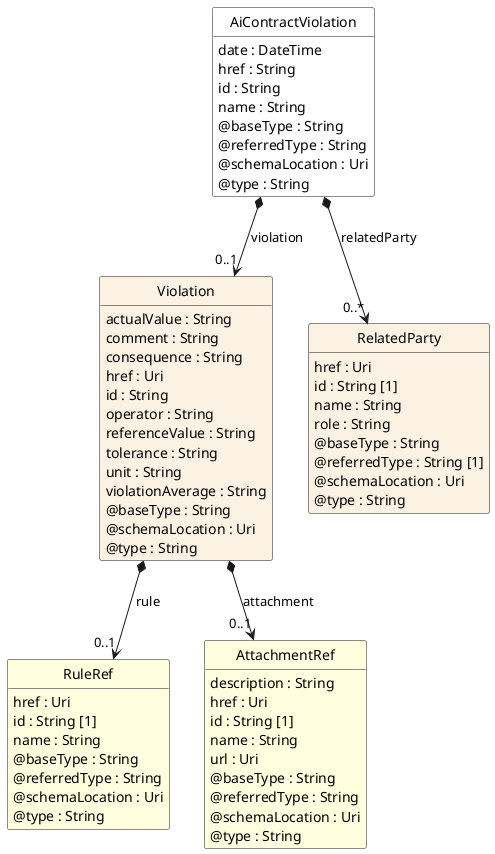 @startuml
hide circle
hide methods
hide stereotype
show <<Enumeration>> stereotype
skinparam class {
   BackgroundColor<<Enumeration>> #E6F5F7
   BackgroundColor<<Ref>> #FFFFE0
   BackgroundColor<<Pivot>> #FFFFFFF
   BackgroundColor<<SimpleType>> #E2F0DA
   BackgroundColor #FCF2E3
}

class AiContractViolation <<Pivot>> {
    date : DateTime
    href : String
    id : String
    name : String
    @baseType : String
    @referredType : String
    @schemaLocation : Uri
    @type : String
}

class Violation  {
    actualValue : String
    comment : String
    consequence : String
    href : Uri
    id : String
    operator : String
    referenceValue : String
    tolerance : String
    unit : String
    violationAverage : String
    @baseType : String
    @schemaLocation : Uri
    @type : String
}

class RuleRef  <<Ref>> {
    href : Uri
    id : String [1]
    name : String
    @baseType : String
    @referredType : String
    @schemaLocation : Uri
    @type : String
}

class AttachmentRef  <<Ref>> {
    description : String
    href : Uri
    id : String [1]
    name : String
    url : Uri
    @baseType : String
    @referredType : String
    @schemaLocation : Uri
    @type : String
}

class RelatedParty  {
    href : Uri
    id : String [1]
    name : String
    role : String
    @baseType : String
    @referredType : String [1]
    @schemaLocation : Uri
    @type : String
}

AiContractViolation *-->  "0..*" RelatedParty : relatedParty

AiContractViolation *-->  "0..1" Violation : violation

Violation *-->  "0..1" RuleRef : rule

Violation *-->  "0..1" AttachmentRef : attachment

@enduml